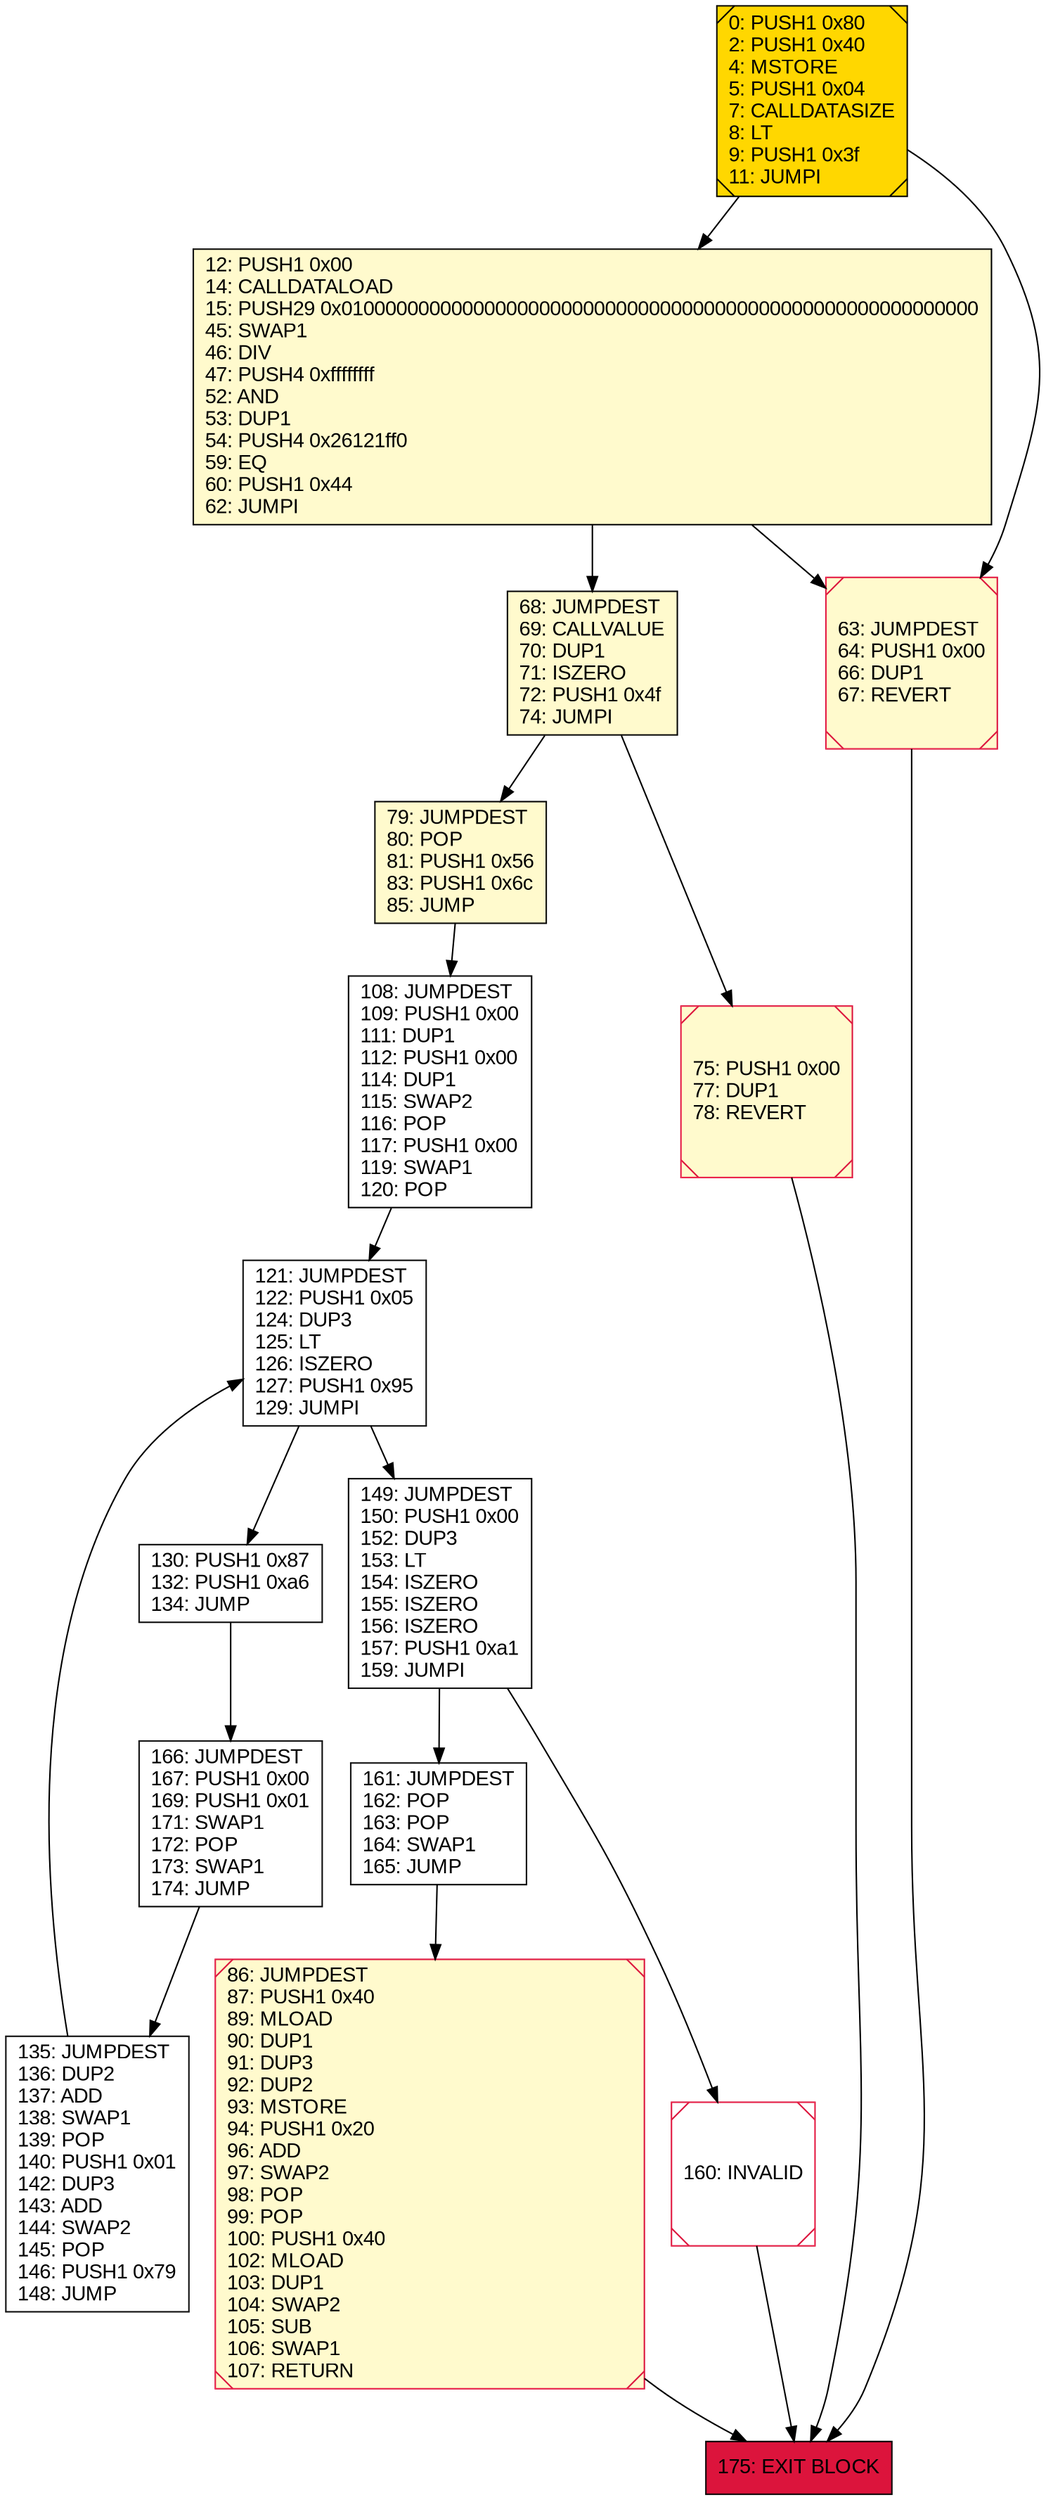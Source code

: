 digraph G {
bgcolor=transparent rankdir=UD;
node [shape=box style=filled color=black fillcolor=white fontname=arial fontcolor=black];
68 [label="68: JUMPDEST\l69: CALLVALUE\l70: DUP1\l71: ISZERO\l72: PUSH1 0x4f\l74: JUMPI\l" fillcolor=lemonchiffon ];
108 [label="108: JUMPDEST\l109: PUSH1 0x00\l111: DUP1\l112: PUSH1 0x00\l114: DUP1\l115: SWAP2\l116: POP\l117: PUSH1 0x00\l119: SWAP1\l120: POP\l" ];
79 [label="79: JUMPDEST\l80: POP\l81: PUSH1 0x56\l83: PUSH1 0x6c\l85: JUMP\l" fillcolor=lemonchiffon ];
86 [label="86: JUMPDEST\l87: PUSH1 0x40\l89: MLOAD\l90: DUP1\l91: DUP3\l92: DUP2\l93: MSTORE\l94: PUSH1 0x20\l96: ADD\l97: SWAP2\l98: POP\l99: POP\l100: PUSH1 0x40\l102: MLOAD\l103: DUP1\l104: SWAP2\l105: SUB\l106: SWAP1\l107: RETURN\l" fillcolor=lemonchiffon shape=Msquare color=crimson ];
130 [label="130: PUSH1 0x87\l132: PUSH1 0xa6\l134: JUMP\l" ];
75 [label="75: PUSH1 0x00\l77: DUP1\l78: REVERT\l" fillcolor=lemonchiffon shape=Msquare color=crimson ];
135 [label="135: JUMPDEST\l136: DUP2\l137: ADD\l138: SWAP1\l139: POP\l140: PUSH1 0x01\l142: DUP3\l143: ADD\l144: SWAP2\l145: POP\l146: PUSH1 0x79\l148: JUMP\l" ];
166 [label="166: JUMPDEST\l167: PUSH1 0x00\l169: PUSH1 0x01\l171: SWAP1\l172: POP\l173: SWAP1\l174: JUMP\l" ];
175 [label="175: EXIT BLOCK\l" fillcolor=crimson ];
0 [label="0: PUSH1 0x80\l2: PUSH1 0x40\l4: MSTORE\l5: PUSH1 0x04\l7: CALLDATASIZE\l8: LT\l9: PUSH1 0x3f\l11: JUMPI\l" fillcolor=lemonchiffon shape=Msquare fillcolor=gold ];
149 [label="149: JUMPDEST\l150: PUSH1 0x00\l152: DUP3\l153: LT\l154: ISZERO\l155: ISZERO\l156: ISZERO\l157: PUSH1 0xa1\l159: JUMPI\l" ];
12 [label="12: PUSH1 0x00\l14: CALLDATALOAD\l15: PUSH29 0x0100000000000000000000000000000000000000000000000000000000\l45: SWAP1\l46: DIV\l47: PUSH4 0xffffffff\l52: AND\l53: DUP1\l54: PUSH4 0x26121ff0\l59: EQ\l60: PUSH1 0x44\l62: JUMPI\l" fillcolor=lemonchiffon ];
121 [label="121: JUMPDEST\l122: PUSH1 0x05\l124: DUP3\l125: LT\l126: ISZERO\l127: PUSH1 0x95\l129: JUMPI\l" ];
63 [label="63: JUMPDEST\l64: PUSH1 0x00\l66: DUP1\l67: REVERT\l" fillcolor=lemonchiffon shape=Msquare color=crimson ];
161 [label="161: JUMPDEST\l162: POP\l163: POP\l164: SWAP1\l165: JUMP\l" ];
160 [label="160: INVALID\l" shape=Msquare color=crimson ];
68 -> 79;
79 -> 108;
166 -> 135;
0 -> 12;
130 -> 166;
121 -> 149;
75 -> 175;
12 -> 63;
0 -> 63;
86 -> 175;
149 -> 161;
68 -> 75;
149 -> 160;
108 -> 121;
160 -> 175;
63 -> 175;
12 -> 68;
121 -> 130;
135 -> 121;
161 -> 86;
}
